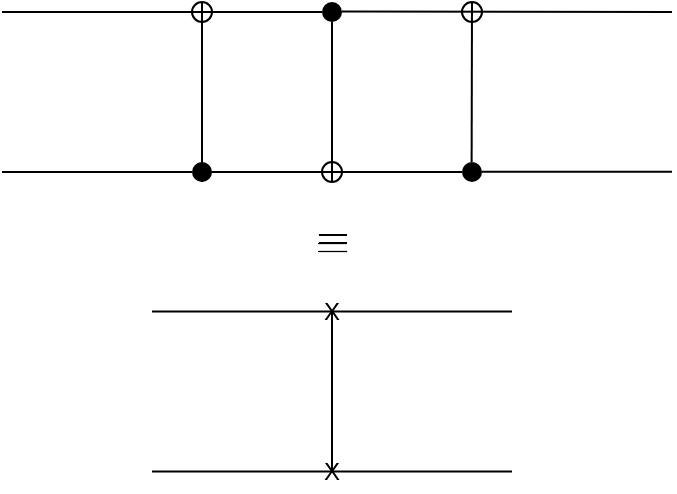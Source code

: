 <mxfile version="24.7.17">
  <diagram name="Page-1" id="l_Xzo06EJ6sc6tqPF5zm">
    <mxGraphModel dx="735" dy="432" grid="1" gridSize="5" guides="1" tooltips="1" connect="1" arrows="1" fold="1" page="1" pageScale="1" pageWidth="1169" pageHeight="827" math="1" shadow="0">
      <root>
        <mxCell id="0" />
        <mxCell id="1" parent="0" />
        <mxCell id="eglkWa1i6H6RslZ8acjo-9" value="" style="ellipse;whiteSpace=wrap;html=1;aspect=fixed;" vertex="1" parent="1">
          <mxGeometry x="390" y="155" width="10" height="10" as="geometry" />
        </mxCell>
        <mxCell id="eglkWa1i6H6RslZ8acjo-6" value="" style="ellipse;whiteSpace=wrap;html=1;aspect=fixed;" vertex="1" parent="1">
          <mxGeometry x="320" y="235" width="10" height="10" as="geometry" />
        </mxCell>
        <mxCell id="eglkWa1i6H6RslZ8acjo-1" value="" style="ellipse;whiteSpace=wrap;html=1;aspect=fixed;" vertex="1" parent="1">
          <mxGeometry x="255" y="155" width="10" height="10" as="geometry" />
        </mxCell>
        <mxCell id="YC24Ie7tqr2BCvXitiDI-2" value="" style="endArrow=none;html=1;rounded=0;entryX=0.5;entryY=0.5;entryDx=0;entryDy=0;entryPerimeter=0;" parent="1" edge="1" source="eglkWa1i6H6RslZ8acjo-1">
          <mxGeometry width="50" height="50" relative="1" as="geometry">
            <mxPoint x="160" y="160" as="sourcePoint" />
            <mxPoint x="260" y="160" as="targetPoint" />
          </mxGeometry>
        </mxCell>
        <mxCell id="YC24Ie7tqr2BCvXitiDI-3" value="" style="endArrow=none;html=1;rounded=0;exitX=0.5;exitY=0.5;exitDx=0;exitDy=0;exitPerimeter=0;" parent="1" edge="1">
          <mxGeometry width="50" height="50" relative="1" as="geometry">
            <mxPoint x="260" y="160" as="sourcePoint" />
            <mxPoint x="320" y="160" as="targetPoint" />
          </mxGeometry>
        </mxCell>
        <mxCell id="YC24Ie7tqr2BCvXitiDI-8" value="" style="endArrow=none;html=1;rounded=0;entryX=0.5;entryY=1;entryDx=0;entryDy=0;exitX=0.5;exitY=1;exitDx=0;exitDy=0;" parent="1" edge="1" source="eglkWa1i6H6RslZ8acjo-6">
          <mxGeometry width="50" height="50" relative="1" as="geometry">
            <mxPoint x="325" y="240" as="sourcePoint" />
            <mxPoint x="325" y="165" as="targetPoint" />
          </mxGeometry>
        </mxCell>
        <mxCell id="YC24Ie7tqr2BCvXitiDI-9" value="" style="endArrow=none;html=1;rounded=0;exitX=1;exitY=0.5;exitDx=0;exitDy=0;entryX=0;entryY=0.5;entryDx=0;entryDy=0;" parent="1" edge="1">
          <mxGeometry width="50" height="50" relative="1" as="geometry">
            <mxPoint x="265" y="240" as="sourcePoint" />
            <mxPoint x="390" y="240" as="targetPoint" />
          </mxGeometry>
        </mxCell>
        <mxCell id="YC24Ie7tqr2BCvXitiDI-16" value="" style="endArrow=none;html=1;rounded=0;entryX=0;entryY=0.5;entryDx=0;entryDy=0;" parent="1" edge="1">
          <mxGeometry width="50" height="50" relative="1" as="geometry">
            <mxPoint x="160" y="240" as="sourcePoint" />
            <mxPoint x="255" y="240" as="targetPoint" />
          </mxGeometry>
        </mxCell>
        <mxCell id="YC24Ie7tqr2BCvXitiDI-17" value="" style="endArrow=none;html=1;rounded=0;entryX=0;entryY=0.5;entryDx=0;entryDy=0;" parent="1" edge="1">
          <mxGeometry width="50" height="50" relative="1" as="geometry">
            <mxPoint x="400" y="239.82" as="sourcePoint" />
            <mxPoint x="495" y="239.82" as="targetPoint" />
          </mxGeometry>
        </mxCell>
        <mxCell id="YC24Ie7tqr2BCvXitiDI-19" value="" style="endArrow=none;html=1;rounded=0;exitX=0.5;exitY=0;exitDx=0;exitDy=0;" parent="1" edge="1">
          <mxGeometry width="50" height="50" relative="1" as="geometry">
            <mxPoint x="394.82" y="235" as="sourcePoint" />
            <mxPoint x="395" y="155" as="targetPoint" />
          </mxGeometry>
        </mxCell>
        <mxCell id="YC24Ie7tqr2BCvXitiDI-20" value="&lt;font style=&quot;font-size: 18px;&quot;&gt;$$\equiv$$&lt;/font&gt;" style="text;html=1;align=center;verticalAlign=middle;whiteSpace=wrap;rounded=0;" parent="1" vertex="1">
          <mxGeometry x="312.5" y="260" width="25" height="30" as="geometry" />
        </mxCell>
        <mxCell id="YC24Ie7tqr2BCvXitiDI-24" value="" style="endArrow=none;html=1;rounded=0;" parent="1" edge="1">
          <mxGeometry width="50" height="50" relative="1" as="geometry">
            <mxPoint x="235" y="309.74" as="sourcePoint" />
            <mxPoint x="415" y="309.74" as="targetPoint" />
          </mxGeometry>
        </mxCell>
        <mxCell id="YC24Ie7tqr2BCvXitiDI-28" value="X" style="text;html=1;align=center;verticalAlign=middle;whiteSpace=wrap;rounded=0;" parent="1" vertex="1">
          <mxGeometry x="315" y="380" width="20" height="20" as="geometry" />
        </mxCell>
        <mxCell id="YC24Ie7tqr2BCvXitiDI-29" value="X" style="text;html=1;align=center;verticalAlign=middle;whiteSpace=wrap;rounded=0;" parent="1" vertex="1">
          <mxGeometry x="315" y="300" width="20" height="20" as="geometry" />
        </mxCell>
        <mxCell id="YC24Ie7tqr2BCvXitiDI-33" value="" style="endArrow=none;html=1;rounded=0;" parent="1" edge="1">
          <mxGeometry width="50" height="50" relative="1" as="geometry">
            <mxPoint x="235" y="389.74" as="sourcePoint" />
            <mxPoint x="415" y="389.74" as="targetPoint" />
          </mxGeometry>
        </mxCell>
        <mxCell id="YC24Ie7tqr2BCvXitiDI-35" value="" style="endArrow=none;html=1;rounded=0;entryX=0.5;entryY=0.5;entryDx=0;entryDy=0;entryPerimeter=0;exitX=0.5;exitY=0.5;exitDx=0;exitDy=0;exitPerimeter=0;" parent="1" source="YC24Ie7tqr2BCvXitiDI-28" target="YC24Ie7tqr2BCvXitiDI-29" edge="1">
          <mxGeometry width="50" height="50" relative="1" as="geometry">
            <mxPoint x="325" y="385.0" as="sourcePoint" />
            <mxPoint x="385" y="270" as="targetPoint" />
          </mxGeometry>
        </mxCell>
        <mxCell id="eglkWa1i6H6RslZ8acjo-2" value="" style="endArrow=none;html=1;rounded=0;entryX=0.5;entryY=1;entryDx=0;entryDy=0;exitX=0.5;exitY=0;exitDx=0;exitDy=0;" edge="1" parent="1" source="eglkWa1i6H6RslZ8acjo-1" target="eglkWa1i6H6RslZ8acjo-3">
          <mxGeometry width="50" height="50" relative="1" as="geometry">
            <mxPoint x="230" y="375" as="sourcePoint" />
            <mxPoint x="230" y="305" as="targetPoint" />
          </mxGeometry>
        </mxCell>
        <mxCell id="eglkWa1i6H6RslZ8acjo-3" value="" style="shape=ellipse;fillColor=#000000;strokeColor=none;html=1;sketch=0;" vertex="1" parent="1">
          <mxGeometry x="255" y="235" width="10" height="10" as="geometry" />
        </mxCell>
        <mxCell id="eglkWa1i6H6RslZ8acjo-4" value="" style="endArrow=none;html=1;rounded=0;entryX=0.5;entryY=0.5;entryDx=0;entryDy=0;entryPerimeter=0;" edge="1" parent="1" target="eglkWa1i6H6RslZ8acjo-1">
          <mxGeometry width="50" height="50" relative="1" as="geometry">
            <mxPoint x="160" y="160" as="sourcePoint" />
            <mxPoint x="260" y="160" as="targetPoint" />
          </mxGeometry>
        </mxCell>
        <mxCell id="eglkWa1i6H6RslZ8acjo-5" value="" style="shape=ellipse;fillColor=#000000;strokeColor=none;html=1;sketch=0;" vertex="1" parent="1">
          <mxGeometry x="320" y="155" width="10" height="10" as="geometry" />
        </mxCell>
        <mxCell id="eglkWa1i6H6RslZ8acjo-8" value="" style="shape=ellipse;fillColor=#000000;strokeColor=none;html=1;sketch=0;" vertex="1" parent="1">
          <mxGeometry x="390" y="235" width="10" height="10" as="geometry" />
        </mxCell>
        <mxCell id="eglkWa1i6H6RslZ8acjo-10" value="" style="endArrow=none;html=1;rounded=0;exitX=1;exitY=0.5;exitDx=0;exitDy=0;" edge="1" parent="1">
          <mxGeometry width="50" height="50" relative="1" as="geometry">
            <mxPoint x="330" y="159.81" as="sourcePoint" />
            <mxPoint x="495" y="160" as="targetPoint" />
          </mxGeometry>
        </mxCell>
      </root>
    </mxGraphModel>
  </diagram>
</mxfile>

